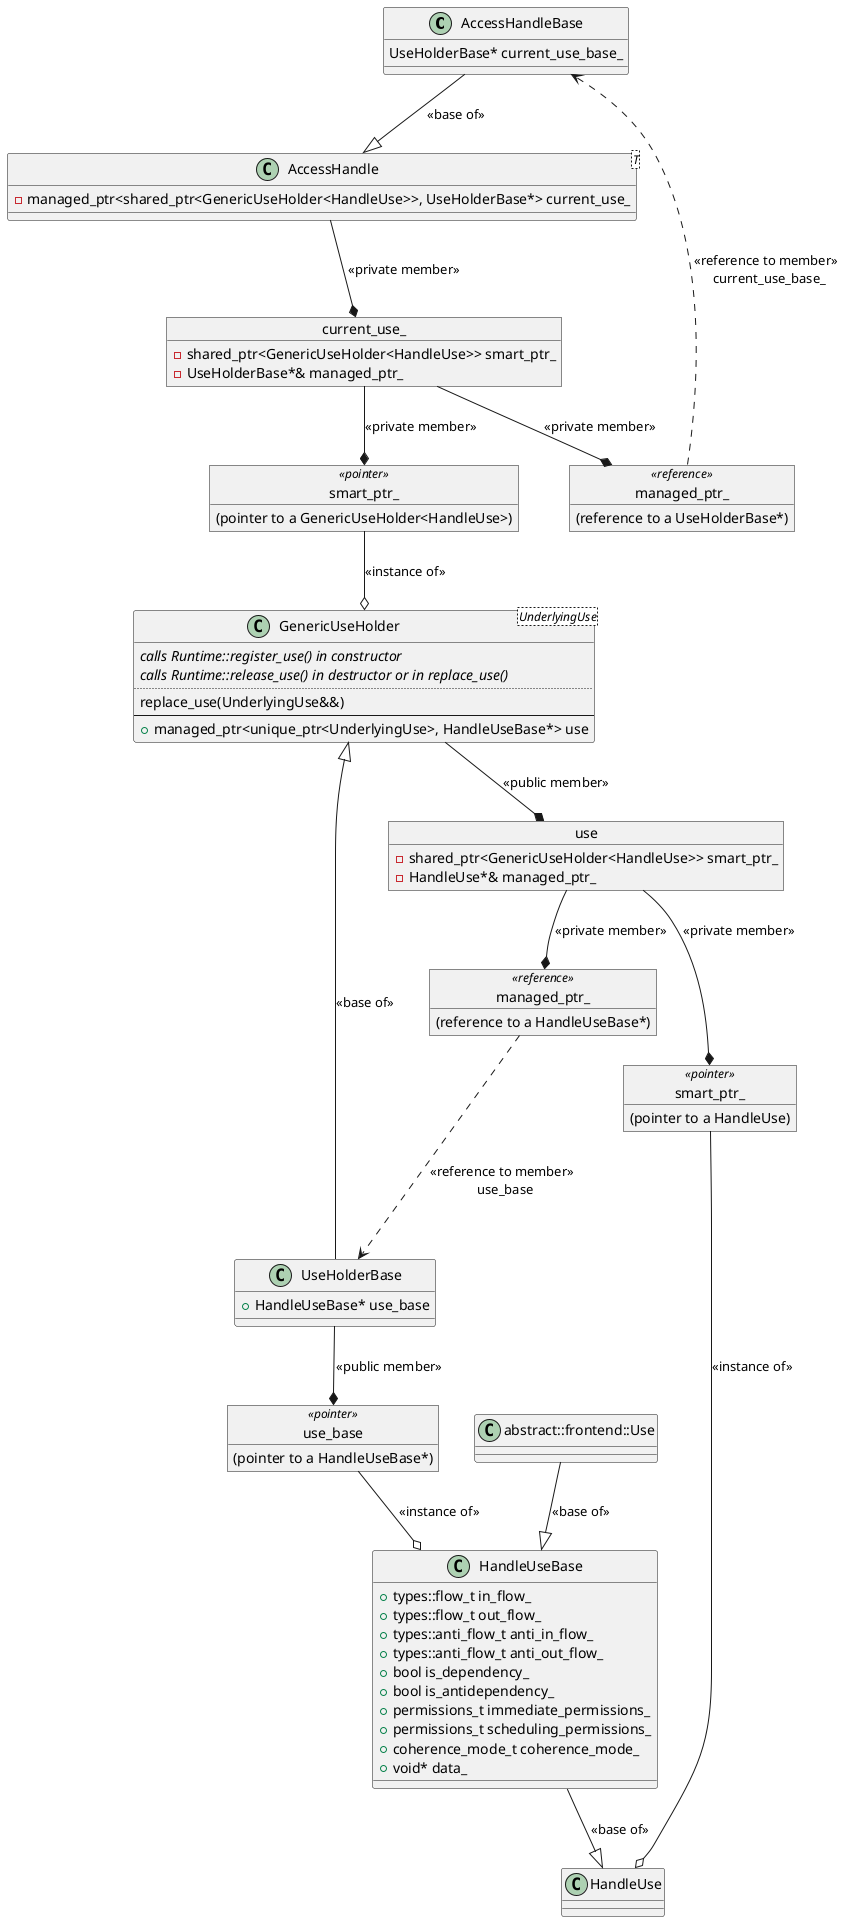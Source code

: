 @startuml



class AccessHandleBase
class "AccessHandle<T>" as AccessHandle
AccessHandleBase --|> AccessHandle : << base of >>

AccessHandle : - managed_ptr<shared_ptr<GenericUseHolder<HandleUse>>, UseHolderBase*> current_use_
object current_use_
AccessHandle --* current_use_ : << private member >>


current_use_ : - shared_ptr<GenericUseHolder<HandleUse>> smart_ptr_
current_use_ : - UseHolderBase*& managed_ptr_
object "smart_ptr_" as sp1 << pointer >>
object "managed_ptr_" as mp1 << reference >>
current_use_ --* sp1 : << private member >>
current_use_ --* mp1 : << private member >>
sp1 : (pointer to a GenericUseHolder<HandleUse>)
mp1 : (reference to a UseHolderBase*)

class UseHolderBase
class GenericUseHolder <UnderlyingUse> {
  <i>calls Runtime::register_use() in constructor</i>
  <i>calls Runtime::release_use() in destructor or in replace_use()</i>
  ..
  replace_use(UnderlyingUse&&)
  --
}
UseHolderBase --|> GenericUseHolder : << base of >>
AccessHandleBase : UseHolderBase* current_use_base_
mp1 ...> AccessHandleBase : << reference to member >> \n current_use_base_

sp1 --o GenericUseHolder : << instance of >>
GenericUseHolder : + managed_ptr<unique_ptr<UnderlyingUse>, HandleUseBase*> use
object use
GenericUseHolder --* use : << public member >>
object "smart_ptr_" as sp2 << pointer >>
object "managed_ptr_" as mp2 << reference >>
use : - shared_ptr<GenericUseHolder<HandleUse>> smart_ptr_
use : - HandleUse*& managed_ptr_
use --* sp2 : << private member >>
use --* mp2 : << private member >>
sp2 : (pointer to a HandleUse)
mp2 : (reference to a HandleUseBase*)
mp2 ...> UseHolderBase : << reference to member >> \n use_base
UseHolderBase : + HandleUseBase* use_base
class HandleUse
class HandleUseBase {
+ types::flow_t in_flow_
+ types::flow_t out_flow_
+ types::anti_flow_t anti_in_flow_
+ types::anti_flow_t anti_out_flow_
+ bool is_dependency_
+ bool is_antidependency_
+ permissions_t immediate_permissions_
+ permissions_t scheduling_permissions_
+ coherence_mode_t coherence_mode_
+ void* data_
}
class "abstract::frontend::Use" as Use
Use --|> HandleUseBase : << base of >>
HandleUseBase --|> HandleUse : << base of >>
object use_base << pointer >>
UseHolderBase --* use_base : << public member >>
use_base : (pointer to a HandleUseBase*)
use_base --o HandleUseBase : << instance of >>
sp2 --o HandleUse : << instance of >>



@enduml